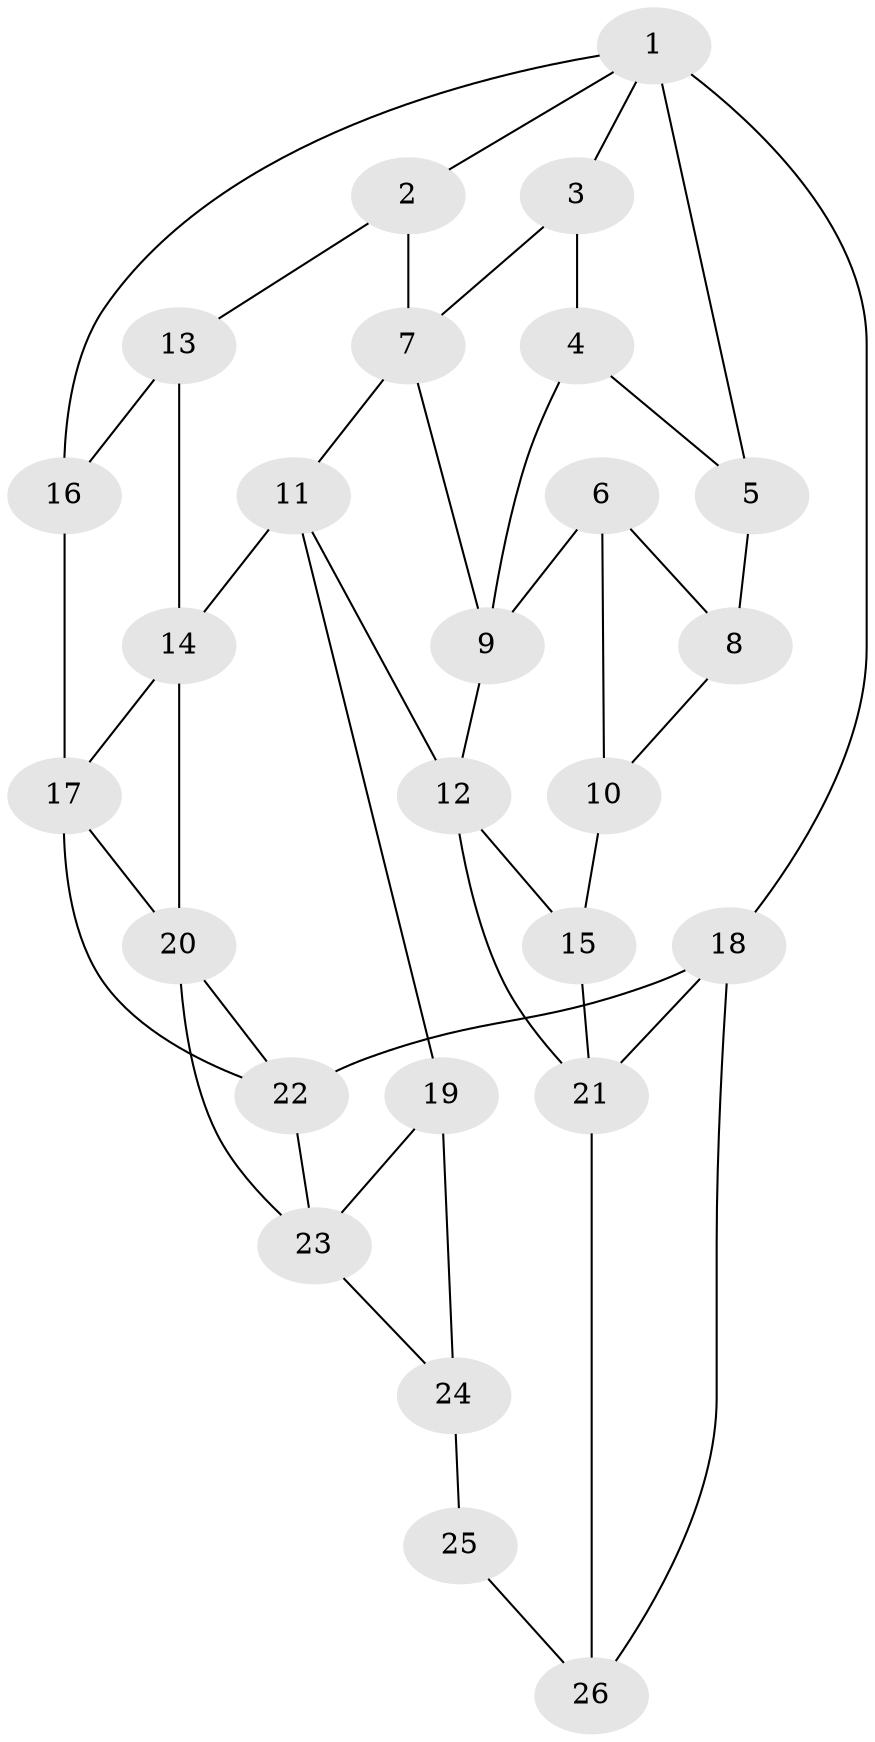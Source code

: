 // original degree distribution, {3: 0.038461538461538464, 5: 0.5769230769230769, 6: 0.17307692307692307, 4: 0.21153846153846154}
// Generated by graph-tools (version 1.1) at 2025/38/03/04/25 23:38:21]
// undirected, 26 vertices, 45 edges
graph export_dot {
  node [color=gray90,style=filled];
  1;
  2;
  3;
  4;
  5;
  6;
  7;
  8;
  9;
  10;
  11;
  12;
  13;
  14;
  15;
  16;
  17;
  18;
  19;
  20;
  21;
  22;
  23;
  24;
  25;
  26;
  1 -- 2 [weight=1.0];
  1 -- 3 [weight=1.0];
  1 -- 5 [weight=1.0];
  1 -- 16 [weight=1.0];
  1 -- 18 [weight=2.0];
  2 -- 7 [weight=1.0];
  2 -- 13 [weight=1.0];
  3 -- 4 [weight=1.0];
  3 -- 7 [weight=1.0];
  4 -- 5 [weight=1.0];
  4 -- 9 [weight=1.0];
  5 -- 8 [weight=2.0];
  6 -- 8 [weight=1.0];
  6 -- 9 [weight=1.0];
  6 -- 10 [weight=1.0];
  7 -- 9 [weight=1.0];
  7 -- 11 [weight=1.0];
  8 -- 10 [weight=1.0];
  9 -- 12 [weight=1.0];
  10 -- 15 [weight=2.0];
  11 -- 12 [weight=1.0];
  11 -- 14 [weight=1.0];
  11 -- 19 [weight=1.0];
  12 -- 15 [weight=1.0];
  12 -- 21 [weight=1.0];
  13 -- 14 [weight=1.0];
  13 -- 16 [weight=1.0];
  14 -- 17 [weight=1.0];
  14 -- 20 [weight=1.0];
  15 -- 21 [weight=1.0];
  16 -- 17 [weight=1.0];
  17 -- 20 [weight=1.0];
  17 -- 22 [weight=1.0];
  18 -- 21 [weight=1.0];
  18 -- 22 [weight=1.0];
  18 -- 26 [weight=2.0];
  19 -- 23 [weight=1.0];
  19 -- 24 [weight=1.0];
  20 -- 22 [weight=1.0];
  20 -- 23 [weight=1.0];
  21 -- 26 [weight=1.0];
  22 -- 23 [weight=1.0];
  23 -- 24 [weight=1.0];
  24 -- 25 [weight=2.0];
  25 -- 26 [weight=2.0];
}
